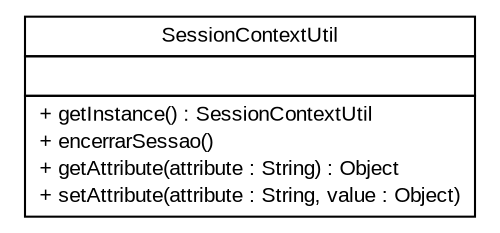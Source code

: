#!/usr/local/bin/dot
#
# Class diagram 
# Generated by UMLGraph version R5_6 (http://www.umlgraph.org/)
#

digraph G {
	edge [fontname="arial",fontsize=10,labelfontname="arial",labelfontsize=10];
	node [fontname="arial",fontsize=10,shape=plaintext];
	nodesep=0.25;
	ranksep=0.5;
	// br.gov.to.sefaz.util.session.SessionContextUtil
	c17542 [label=<<table title="br.gov.to.sefaz.util.session.SessionContextUtil" border="0" cellborder="1" cellspacing="0" cellpadding="2" port="p" href="./SessionContextUtil.html">
		<tr><td><table border="0" cellspacing="0" cellpadding="1">
<tr><td align="center" balign="center"> SessionContextUtil </td></tr>
		</table></td></tr>
		<tr><td><table border="0" cellspacing="0" cellpadding="1">
<tr><td align="left" balign="left">  </td></tr>
		</table></td></tr>
		<tr><td><table border="0" cellspacing="0" cellpadding="1">
<tr><td align="left" balign="left"> + getInstance() : SessionContextUtil </td></tr>
<tr><td align="left" balign="left"> + encerrarSessao() </td></tr>
<tr><td align="left" balign="left"> + getAttribute(attribute : String) : Object </td></tr>
<tr><td align="left" balign="left"> + setAttribute(attribute : String, value : Object) </td></tr>
		</table></td></tr>
		</table>>, URL="./SessionContextUtil.html", fontname="arial", fontcolor="black", fontsize=10.0];
}

